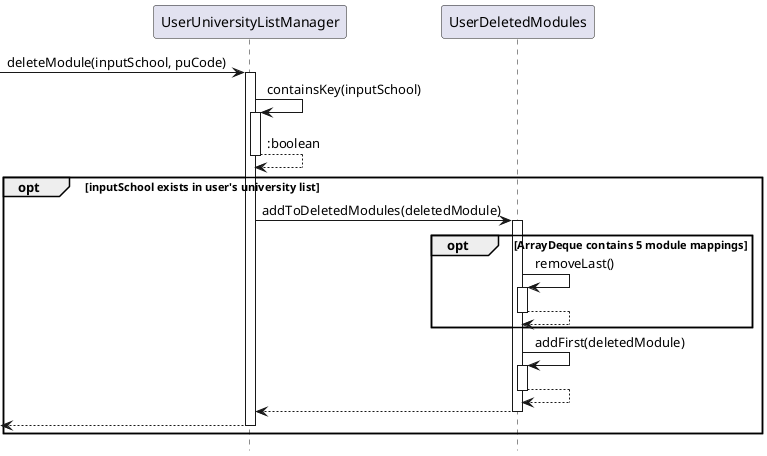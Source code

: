 @startuml
'https://plantuml.com/sequence-diagram

hide footbox

-> UserUniversityListManager : deleteModule(inputSchool, puCode)
activate UserUniversityListManager
UserUniversityListManager -> UserUniversityListManager : containsKey(inputSchool)
activate UserUniversityListManager
UserUniversityListManager --> UserUniversityListManager : :boolean
deactivate UserUniversityListManager
opt inputSchool exists in user's university list
UserUniversityListManager -> UserDeletedModules : addToDeletedModules(deletedModule)
activate UserDeletedModules
opt ArrayDeque contains 5 module mappings
UserDeletedModules -> UserDeletedModules : removeLast()
activate UserDeletedModules
UserDeletedModules --> UserDeletedModules
deactivate UserDeletedModules
end
UserDeletedModules -> UserDeletedModules : addFirst(deletedModule)
activate UserDeletedModules
UserDeletedModules --> UserDeletedModules
deactivate UserDeletedModules
UserDeletedModules --> UserUniversityListManager
deactivate UserDeletedModules
<-- UserUniversityListManager
deactivate UserUniversityListManager
end
@enduml